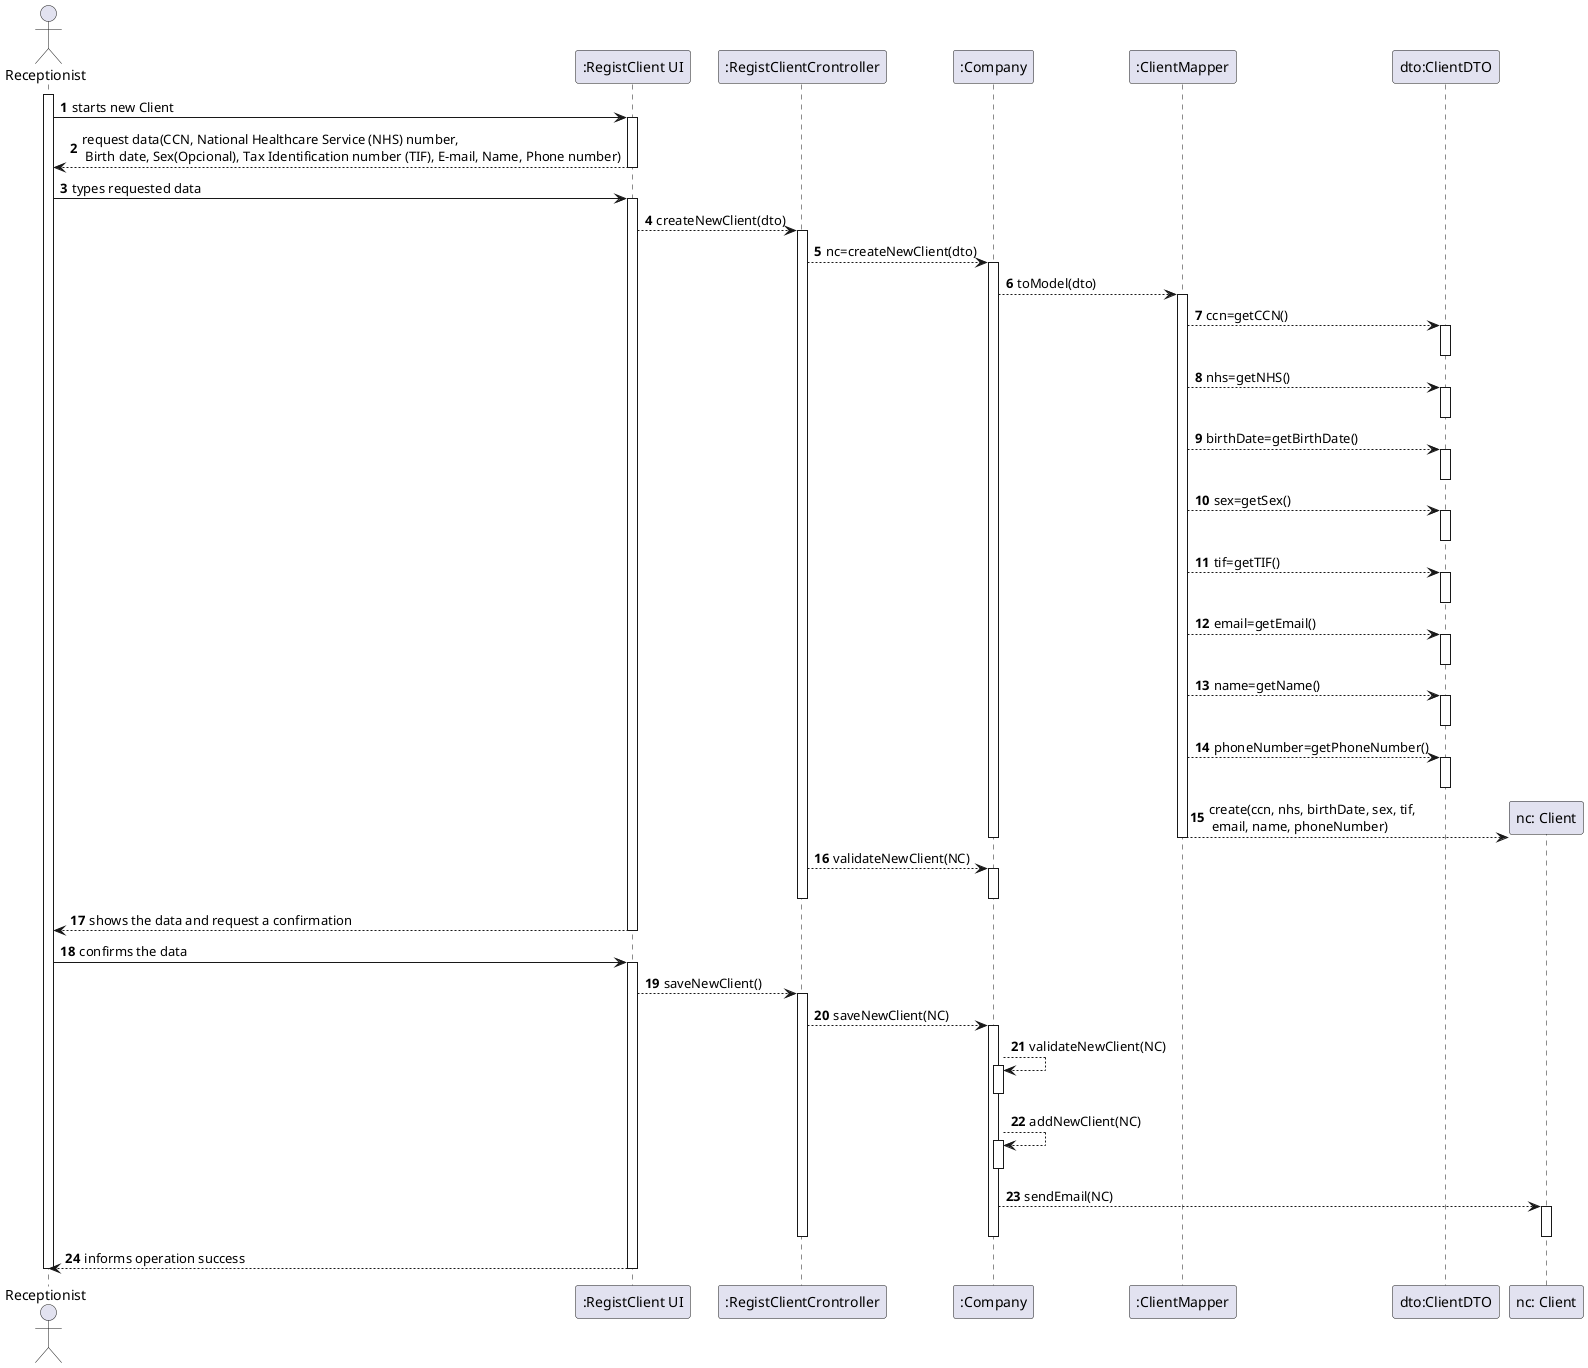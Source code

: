 @startuml
actor Receptionist as Adm
participant ":RegistClient UI" as System
participant ":RegistClientCrontroller" as RCC
participant ":Company" as ML
participant ":ClientMapper" as cm
participant "dto:ClientDTO" as cdto


autonumber
activate Adm
Adm -> System: starts new Client
activate System
System --> Adm: request data(CCN, National Healthcare Service (NHS) number,\n Birth date, Sex(Opcional), Tax Identification number (TIF), E-mail, Name, Phone number)
deactivate System




Adm -> System: types requested data
activate System
System-->RCC: createNewClient(dto)
activate RCC
RCC-->ML: nc=createNewClient(dto)
activate ML


ML-->cm: toModel(dto)
activate cm
cm-->cdto: ccn=getCCN()
activate cdto
deactivate cdto
cm-->cdto: nhs=getNHS()
activate cdto
deactivate cdto
cm-->cdto: birthDate=getBirthDate()
activate cdto
deactivate cdto
cm-->cdto: sex=getSex()
activate cdto
deactivate cdto
cm-->cdto: tif=getTIF()
activate cdto
deactivate cdto
cm-->cdto: email=getEmail()
activate cdto
deactivate cdto
cm-->cdto: name=getName()
activate cdto
deactivate cdto
cm-->cdto: phoneNumber=getPhoneNumber()
activate cdto
deactivate cdto


create "nc: Client" as NC
cm-->NC:  create(ccn, nhs, birthDate, sex, tif,\n email, name, phoneNumber)



deactivate cm
deactivate ML

RCC-->ML:validateNewClient(NC)
Activate ML
deactivate ML

deactivate RCC

System --> Adm: shows the data and request a confirmation
deactivate System


Adm -> System: confirms the data
activate System
System-->RCC: saveNewClient()
activate RCC
RCC-->ML:saveNewClient(NC)
activate ML
ML-->ML:validateNewClient(NC)
activate ML
deactivate ML
ML-->ML:addNewClient(NC)
activate ML
deactivate ML
ML-->NC:sendEmail(NC)
activate NC
deactivate NC
deactivate ML
deactivate RCC
System --> Adm: informs operation success
deactivate System
deactivate Adm
@enduml